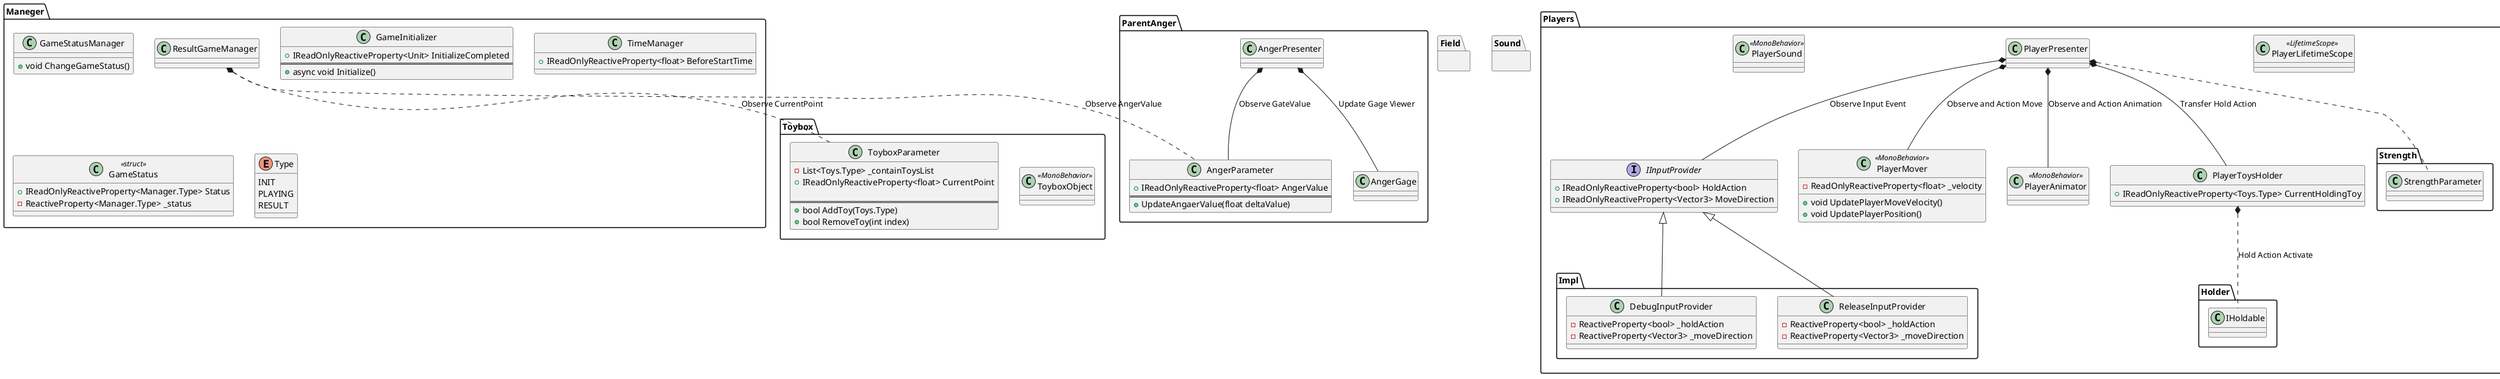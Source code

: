 @startuml Class

namespace Players {

    class PlayerLifetimeScope <<LifetimeScope>> {
        
    }

    interface IInputProvider {
        + IReadOnlyReactiveProperty<bool> HoldAction
        + IReadOnlyReactiveProperty<Vector3> MoveDirection
    }

    namespace Impl {
        class DebugInputProvider {
            - ReactiveProperty<bool> _holdAction
            - ReactiveProperty<Vector3> _moveDirection
        }

        class ReleaseInputProvider {
            - ReactiveProperty<bool> _holdAction
            - ReactiveProperty<Vector3> _moveDirection
        }
    }

    Players.IInputProvider <|-- Players.Impl.DebugInputProvider
    Players.IInputProvider <|-- Players.Impl.ReleaseInputProvider

    class PlayerPresenter {}

    class PlayerMover <<MonoBehavior>> {
        - ReadOnlyReactiveProperty<float> _velocity

        + void UpdatePlayerMoveVelocity()
        + void UpdatePlayerPosition()
    }

    class PlayerAnimator <<MonoBehavior>> {

    }

    class PlayerSound <<MonoBehavior>> {

    }

    class PlayerToysHolder {
        + IReadOnlyReactiveProperty<Toys.Type> CurrentHoldingToy

    }

    PlayerPresenter *-- IInputProvider : Observe Input Event
    PlayerPresenter *-- PlayerMover : Observe and Action Move
    PlayerPresenter *-- PlayerAnimator : Observe and Action Animation
    PlayerPresenter *-- PlayerToysHolder : Transfer Hold Action
    PlayerPresenter *.. Strength.StrengthParameter
    PlayerToysHolder *.. Holder.IHoldable : Hold Action Activate

}

namespace Weary {

    interface IWearyAcceptable {
        + void UpdateStrength()
    }

    class WearyAcceptable() {
        
    }


}

namespace Strength {

    class StrengthViewer <<MonoBehavior>> {}
    
    class StrengthPresenter {}

    class StrengthParameter {
        + IReadOnlyReactiveProperty<float> Strength
        + IReadOnlyReactiveProperty<bool> IHold
        ==
        + UpdateStrength(float deltaStrength)
    }

    StrengthPresenter *-- StrengthViewer : Observe and Action
    StrengthPresenter *-- StrengthParameter : Observe and Action
}

Weary.IWearyAcceptable <|.. Strength.StrengthParameter

namespace ParentAnger {

    class AngerGage {}

    class AngerPresenter {}

    class AngerParameter {
        + IReadOnlyReactiveProperty<float> AngerValue
        ==
        + UpdateAngaerValue(float deltaValue)
    }

    AngerPresenter *-- AngerGage : Update Gage Viewer
    AngerPresenter *-- AngerParameter : Observe GateValue
}

namespace Toys {

    class ToyObject <<MonoBehavior>> {
        + ToyParam param
    }
    
    class ToyParam <<struct>>  {
        + Type Type
        + float weght
        + float point
    }
    
    enum Type {
        None
        KittenBike
        Shinkansen
        DocterYellow
        CommandStation
    }
    
    ToyParam -- Type
    ToyObject *-- ToyParam
}

namespace Holder {

    interface IHoldable {
        + IReadOnlyReactiveProperty<bool> IsHold
        + bool TryHold()
        + void UnHold()
    }
    
}

Toys.ToyObject ..|> Holder.IHoldable


namespace Toybox {

    class ToyboxObject <<MonoBehavior>> {}

    class ToyboxParameter {
        - List<Toys.Type> _containToysList
        + IReadOnlyReactiveProperty<float> CurrentPoint

        ==
        + bool AddToy(Toys.Type)        
        + bool RemoveToy(int index)
    }

}

namespace Field {


}

namespace Maneger {

    class GameStatusManager {
        + void ChangeGameStatus()
    }

    class GameInitializer {
        + IReadOnlyReactiveProperty<Unit> InitializeCompleted
        ==
        + async void Initialize()
    }

    class ResultGameManager {
        
    }

    class TimeManager {
        + IReadOnlyReactiveProperty<float> BeforeStartTime
    }

    class GameStatus <<struct>> {
        + IReadOnlyReactiveProperty<Manager.Type> Status
        - ReactiveProperty<Manager.Type> _status
    }

    enum Type {
        INIT
        PLAYING
        RESULT
    }

    ResultGameManager *.. Toybox.ToyboxParameter : Observe CurrentPoint
    ResultGameManager *.. ParentAnger.AngerParameter : Observe AngerValue

}

namespace Sound {

}


@enduml
